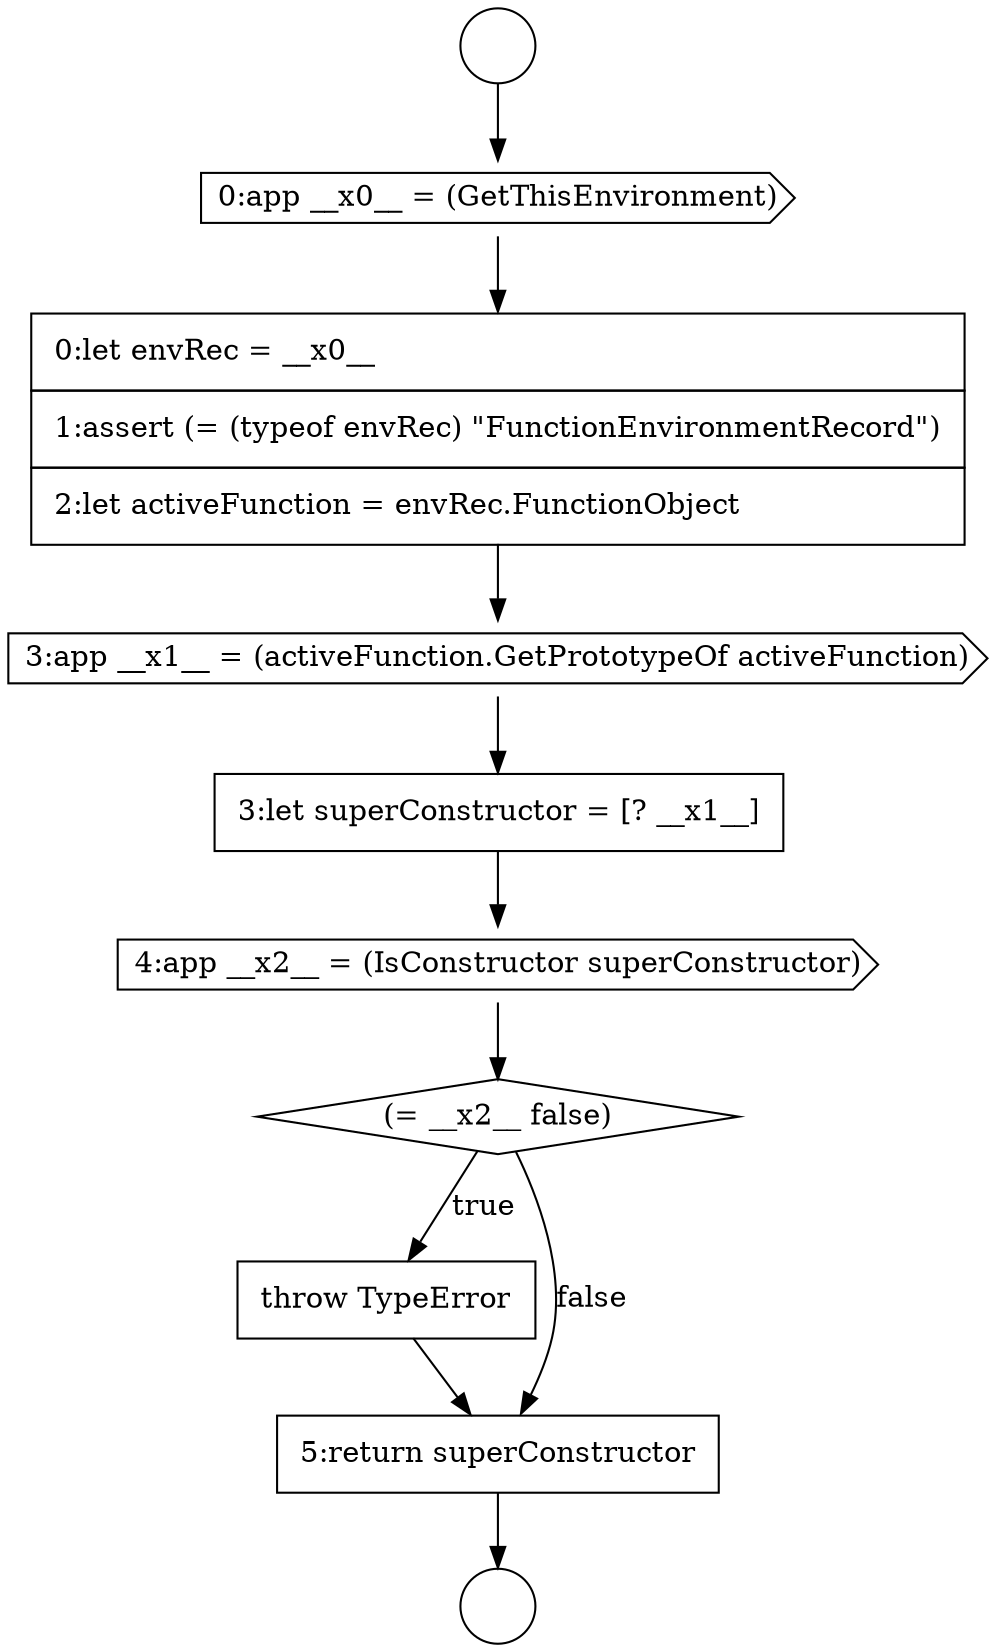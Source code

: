 digraph {
  node4044 [shape=none, margin=0, label=<<font color="black">
    <table border="0" cellborder="1" cellspacing="0" cellpadding="10">
      <tr><td align="left">throw TypeError</td></tr>
    </table>
  </font>> color="black" fillcolor="white" style=filled]
  node4036 [shape=circle label=" " color="black" fillcolor="white" style=filled]
  node4041 [shape=none, margin=0, label=<<font color="black">
    <table border="0" cellborder="1" cellspacing="0" cellpadding="10">
      <tr><td align="left">3:let superConstructor = [? __x1__]</td></tr>
    </table>
  </font>> color="black" fillcolor="white" style=filled]
  node4045 [shape=none, margin=0, label=<<font color="black">
    <table border="0" cellborder="1" cellspacing="0" cellpadding="10">
      <tr><td align="left">5:return superConstructor</td></tr>
    </table>
  </font>> color="black" fillcolor="white" style=filled]
  node4042 [shape=cds, label=<<font color="black">4:app __x2__ = (IsConstructor superConstructor)</font>> color="black" fillcolor="white" style=filled]
  node4039 [shape=none, margin=0, label=<<font color="black">
    <table border="0" cellborder="1" cellspacing="0" cellpadding="10">
      <tr><td align="left">0:let envRec = __x0__</td></tr>
      <tr><td align="left">1:assert (= (typeof envRec) &quot;FunctionEnvironmentRecord&quot;)</td></tr>
      <tr><td align="left">2:let activeFunction = envRec.FunctionObject</td></tr>
    </table>
  </font>> color="black" fillcolor="white" style=filled]
  node4043 [shape=diamond, label=<<font color="black">(= __x2__ false)</font>> color="black" fillcolor="white" style=filled]
  node4037 [shape=circle label=" " color="black" fillcolor="white" style=filled]
  node4040 [shape=cds, label=<<font color="black">3:app __x1__ = (activeFunction.GetPrototypeOf activeFunction)</font>> color="black" fillcolor="white" style=filled]
  node4038 [shape=cds, label=<<font color="black">0:app __x0__ = (GetThisEnvironment)</font>> color="black" fillcolor="white" style=filled]
  node4038 -> node4039 [ color="black"]
  node4044 -> node4045 [ color="black"]
  node4042 -> node4043 [ color="black"]
  node4036 -> node4038 [ color="black"]
  node4040 -> node4041 [ color="black"]
  node4043 -> node4044 [label=<<font color="black">true</font>> color="black"]
  node4043 -> node4045 [label=<<font color="black">false</font>> color="black"]
  node4041 -> node4042 [ color="black"]
  node4039 -> node4040 [ color="black"]
  node4045 -> node4037 [ color="black"]
}
